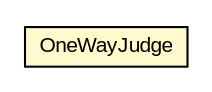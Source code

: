 #!/usr/local/bin/dot
#
# Class diagram 
# Generated by UMLGraph version R5_6-24-gf6e263 (http://www.umlgraph.org/)
#

digraph G {
	edge [fontname="arial",fontsize=10,labelfontname="arial",labelfontsize=10];
	node [fontname="arial",fontsize=10,shape=plaintext];
	nodesep=0.25;
	ranksep=0.5;
	// org.miloss.fgsms.agentcore.OneWayJudge
	c837002 [label=<<table title="org.miloss.fgsms.agentcore.OneWayJudge" border="0" cellborder="1" cellspacing="0" cellpadding="2" port="p" bgcolor="lemonChiffon" href="./OneWayJudge.html">
		<tr><td><table border="0" cellspacing="0" cellpadding="1">
<tr><td align="center" balign="center"> OneWayJudge </td></tr>
		</table></td></tr>
		</table>>, URL="./OneWayJudge.html", fontname="arial", fontcolor="black", fontsize=10.0];
}

